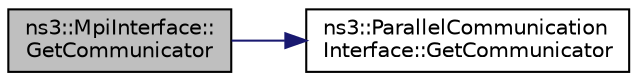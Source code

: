 digraph "ns3::MpiInterface::GetCommunicator"
{
 // LATEX_PDF_SIZE
  edge [fontname="Helvetica",fontsize="10",labelfontname="Helvetica",labelfontsize="10"];
  node [fontname="Helvetica",fontsize="10",shape=record];
  rankdir="LR";
  Node1 [label="ns3::MpiInterface::\lGetCommunicator",height=0.2,width=0.4,color="black", fillcolor="grey75", style="filled", fontcolor="black",tooltip="Return the communicator used to run ns-3."];
  Node1 -> Node2 [color="midnightblue",fontsize="10",style="solid",fontname="Helvetica"];
  Node2 [label="ns3::ParallelCommunication\lInterface::GetCommunicator",height=0.2,width=0.4,color="black", fillcolor="white", style="filled",URL="$classns3_1_1_parallel_communication_interface.html#a8ba77682c3072d0bed3ac53a12a9ff71",tooltip="Return the communicator used to run ns-3."];
}
